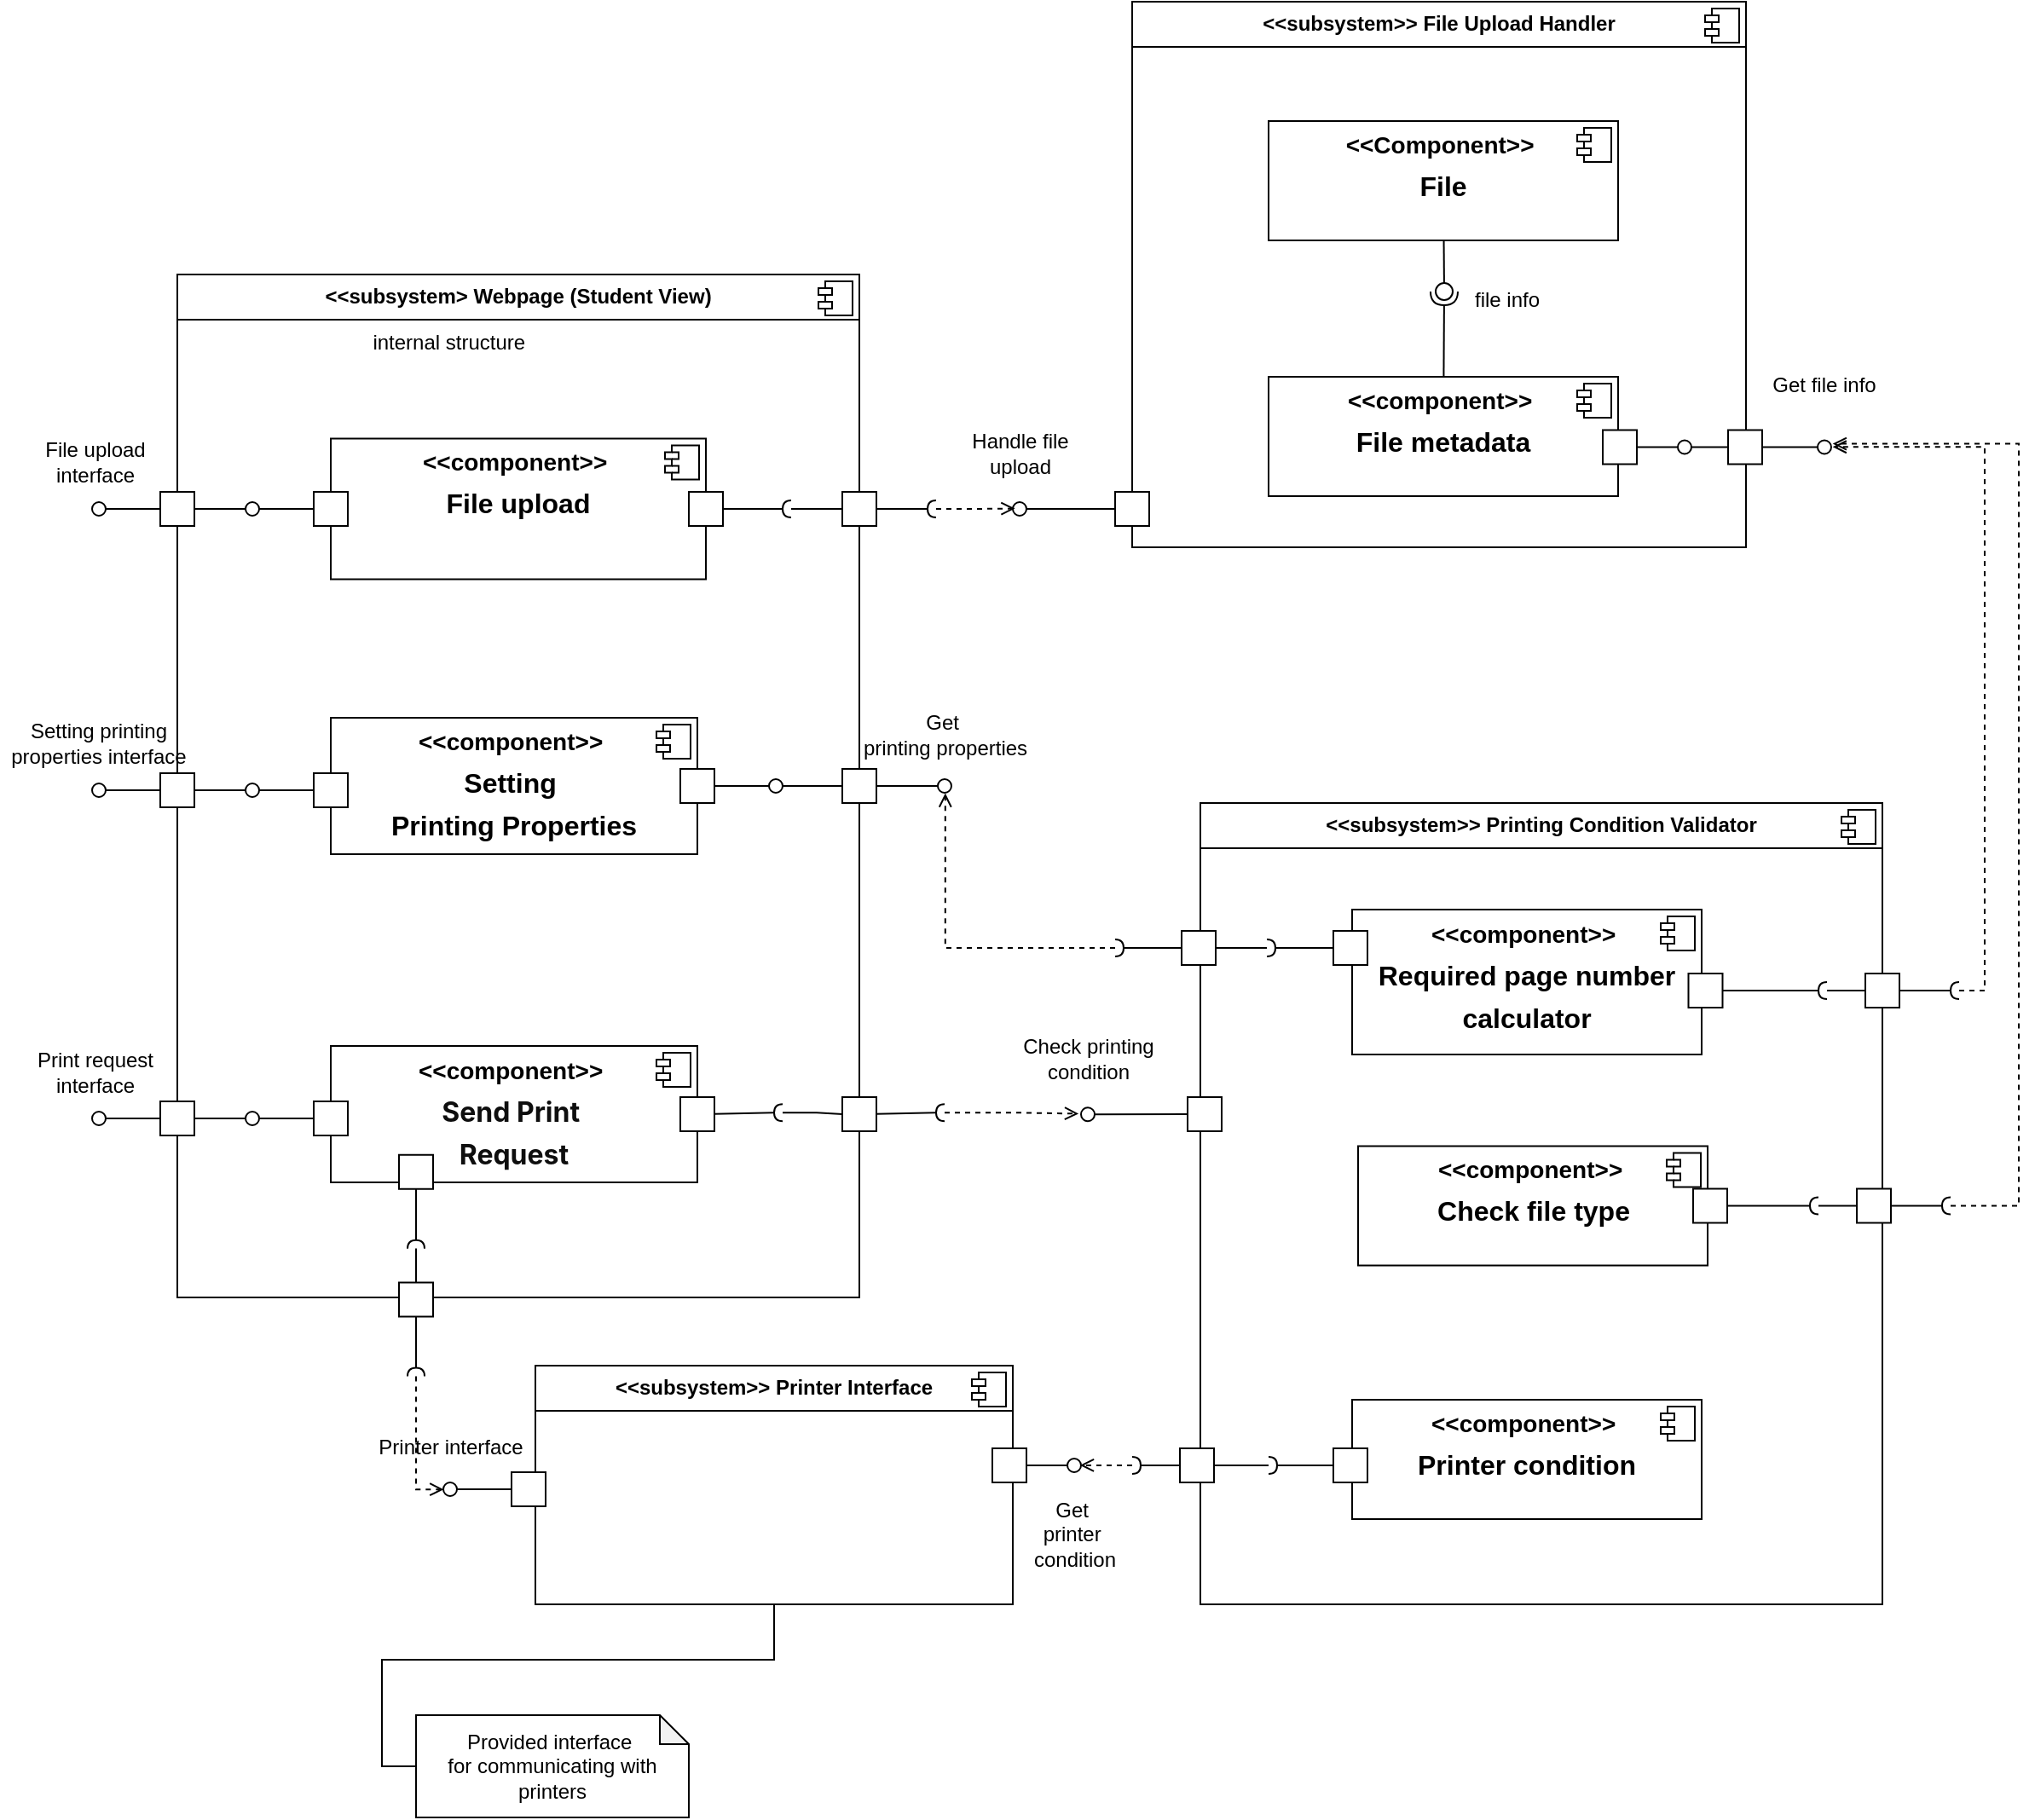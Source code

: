 <mxfile version="24.8.4">
  <diagram name="Page-1" id="3rlNUJ7DRe-d8hmU9jXY">
    <mxGraphModel grid="0" page="0" gridSize="10" guides="1" tooltips="1" connect="1" arrows="1" fold="1" pageScale="1" pageWidth="827" pageHeight="1169" math="0" shadow="0">
      <root>
        <mxCell id="0" />
        <mxCell id="1" parent="0" />
        <mxCell id="ArIsnLiAlFv2nCToxfKk-1" value="&lt;p style=&quot;margin:0px;margin-top:6px;text-align:center;&quot;&gt;&lt;b&gt;&amp;lt;&amp;lt;subsystem&amp;gt; Webpage (Student View)&lt;/b&gt;&lt;/p&gt;&lt;hr size=&quot;1&quot; style=&quot;border-style:solid;&quot;&gt;&lt;p style=&quot;margin:0px;margin-left:8px;&quot;&gt;&lt;span style=&quot;white-space: pre;&quot;&gt;&#x9;&lt;/span&gt;&lt;span style=&quot;white-space: pre;&quot;&gt;&#x9;&lt;span style=&quot;white-space: pre;&quot;&gt;&#x9;&lt;/span&gt;&lt;span style=&quot;white-space: pre;&quot;&gt;&#x9;&lt;/span&gt;&lt;/span&gt;internal structure&lt;br&gt;&lt;/p&gt;" style="align=left;overflow=fill;html=1;dropTarget=0;whiteSpace=wrap;" vertex="1" parent="1">
          <mxGeometry x="-80" width="400" height="600" as="geometry" />
        </mxCell>
        <mxCell id="ArIsnLiAlFv2nCToxfKk-2" value="" style="shape=component;jettyWidth=8;jettyHeight=4;" vertex="1" parent="ArIsnLiAlFv2nCToxfKk-1">
          <mxGeometry x="1" width="20" height="20" relative="1" as="geometry">
            <mxPoint x="-24" y="4" as="offset" />
          </mxGeometry>
        </mxCell>
        <mxCell id="ArIsnLiAlFv2nCToxfKk-3" value="&lt;p style=&quot;margin:0px;margin-top:6px;text-align:center;&quot;&gt;&lt;b&gt;&amp;lt;&amp;lt;&lt;/b&gt;&lt;span style=&quot;background-color: initial; text-align: left;&quot;&gt;&lt;b&gt;subsystem&amp;gt;&amp;gt;&amp;nbsp;&lt;/b&gt;&lt;/span&gt;&lt;b style=&quot;background-color: initial;&quot;&gt;File Upload Handler&lt;/b&gt;&lt;/p&gt;&lt;hr size=&quot;1&quot; style=&quot;border-style:solid;&quot;&gt;&lt;p style=&quot;margin:0px;margin-left:8px;&quot;&gt;&lt;br&gt;&lt;/p&gt;" style="align=left;overflow=fill;html=1;dropTarget=0;whiteSpace=wrap;" vertex="1" parent="1">
          <mxGeometry x="480" y="-160" width="360" height="320" as="geometry" />
        </mxCell>
        <mxCell id="ArIsnLiAlFv2nCToxfKk-4" value="" style="shape=component;jettyWidth=8;jettyHeight=4;" vertex="1" parent="ArIsnLiAlFv2nCToxfKk-3">
          <mxGeometry x="1" width="20" height="20" relative="1" as="geometry">
            <mxPoint x="-24" y="4" as="offset" />
          </mxGeometry>
        </mxCell>
        <mxCell id="wNZVAbjcDkW2P6y9AlZ2-1" value="&lt;p style=&quot;margin:0px;margin-top:6px;text-align:center;&quot;&gt;&lt;b&gt;&lt;font style=&quot;font-size: 14px;&quot;&gt;&amp;lt;&amp;lt;component&amp;gt;&amp;gt;&amp;nbsp;&lt;/font&gt;&lt;/b&gt;&lt;/p&gt;&lt;p style=&quot;margin:0px;margin-top:6px;text-align:center;&quot;&gt;&lt;b&gt;&lt;font size=&quot;3&quot; style=&quot;&quot;&gt;File upload&lt;/font&gt;&lt;/b&gt;&lt;/p&gt;&lt;p style=&quot;margin:0px;margin-left:8px;&quot;&gt;&lt;br&gt;&lt;/p&gt;" style="align=left;overflow=fill;html=1;dropTarget=0;whiteSpace=wrap;" vertex="1" parent="1">
          <mxGeometry x="10" y="96.25" width="220" height="82.5" as="geometry" />
        </mxCell>
        <mxCell id="wNZVAbjcDkW2P6y9AlZ2-2" value="" style="shape=component;jettyWidth=8;jettyHeight=4;" vertex="1" parent="wNZVAbjcDkW2P6y9AlZ2-1">
          <mxGeometry x="1" width="20" height="20" relative="1" as="geometry">
            <mxPoint x="-24" y="4" as="offset" />
          </mxGeometry>
        </mxCell>
        <mxCell id="wNZVAbjcDkW2P6y9AlZ2-3" value="&lt;p style=&quot;margin:0px;margin-top:6px;text-align:center;&quot;&gt;&lt;b&gt;&lt;font style=&quot;font-size: 14px;&quot;&gt;&amp;lt;&amp;lt;component&amp;gt;&amp;gt;&amp;nbsp;&lt;/font&gt;&lt;/b&gt;&lt;/p&gt;&lt;p style=&quot;margin:0px;margin-top:6px;text-align:center;&quot;&gt;&lt;b&gt;&lt;font size=&quot;3&quot;&gt;Setting&amp;nbsp;&lt;/font&gt;&lt;/b&gt;&lt;/p&gt;&lt;p style=&quot;margin:0px;margin-top:6px;text-align:center;&quot;&gt;&lt;font size=&quot;3&quot;&gt;&lt;b&gt;Printing&amp;nbsp;&lt;/b&gt;&lt;b style=&quot;background-color: initial;&quot;&gt;Properties&lt;/b&gt;&lt;/font&gt;&lt;/p&gt;" style="align=left;overflow=fill;html=1;dropTarget=0;whiteSpace=wrap;" vertex="1" parent="1">
          <mxGeometry x="10" y="260" width="215" height="80" as="geometry" />
        </mxCell>
        <mxCell id="wNZVAbjcDkW2P6y9AlZ2-4" value="" style="shape=component;jettyWidth=8;jettyHeight=4;" vertex="1" parent="wNZVAbjcDkW2P6y9AlZ2-3">
          <mxGeometry x="1" width="20" height="20" relative="1" as="geometry">
            <mxPoint x="-24" y="4" as="offset" />
          </mxGeometry>
        </mxCell>
        <mxCell id="wNZVAbjcDkW2P6y9AlZ2-19" value="File upload interface" style="text;html=1;align=center;verticalAlign=middle;whiteSpace=wrap;rounded=0;" vertex="1" parent="1">
          <mxGeometry x="-166" y="95" width="76" height="30" as="geometry" />
        </mxCell>
        <mxCell id="wNZVAbjcDkW2P6y9AlZ2-23" value="&lt;p style=&quot;margin:0px;margin-top:6px;text-align:center;&quot;&gt;&lt;b&gt;&lt;font style=&quot;font-size: 14px;&quot;&gt;&amp;lt;&amp;lt;component&amp;gt;&amp;gt;&amp;nbsp;&lt;/font&gt;&lt;/b&gt;&lt;/p&gt;&lt;p style=&quot;margin:0px;margin-top:6px;text-align:center;&quot;&gt;&lt;font size=&quot;3&quot;&gt;&lt;b&gt;&lt;font style=&quot;&quot;&gt;File&amp;nbsp;&lt;/font&gt;&lt;/b&gt;&lt;b style=&quot;background-color: initial;&quot;&gt;&lt;font style=&quot;&quot;&gt;metadata&lt;/font&gt;&lt;/b&gt;&lt;/font&gt;&lt;/p&gt;&lt;p style=&quot;margin:0px;margin-left:8px;&quot;&gt;&lt;br&gt;&lt;/p&gt;" style="align=left;overflow=fill;html=1;dropTarget=0;whiteSpace=wrap;" vertex="1" parent="1">
          <mxGeometry x="560" y="60" width="205" height="70" as="geometry" />
        </mxCell>
        <mxCell id="wNZVAbjcDkW2P6y9AlZ2-24" value="" style="shape=component;jettyWidth=8;jettyHeight=4;" vertex="1" parent="wNZVAbjcDkW2P6y9AlZ2-23">
          <mxGeometry x="1" width="20" height="20" relative="1" as="geometry">
            <mxPoint x="-24" y="4" as="offset" />
          </mxGeometry>
        </mxCell>
        <mxCell id="qNW-EVUdy93b63SNcNpP-15" value="&lt;p style=&quot;margin:0px;margin-top:6px;text-align:center;&quot;&gt;&lt;b&gt;&amp;lt;&amp;lt;&lt;/b&gt;&lt;span style=&quot;background-color: initial; text-align: left;&quot;&gt;&lt;b&gt;subsystem&amp;gt;&amp;gt; Printing&amp;nbsp;&lt;/b&gt;&lt;/span&gt;&lt;b style=&quot;background-color: initial;&quot;&gt;Condition Validator&lt;/b&gt;&lt;/p&gt;&lt;hr size=&quot;1&quot; style=&quot;border-style:solid;&quot;&gt;&lt;p style=&quot;margin:0px;margin-left:8px;&quot;&gt;&lt;br&gt;&lt;/p&gt;" style="align=left;overflow=fill;html=1;dropTarget=0;whiteSpace=wrap;" vertex="1" parent="1">
          <mxGeometry x="520" y="310" width="400" height="470" as="geometry" />
        </mxCell>
        <mxCell id="qNW-EVUdy93b63SNcNpP-16" value="" style="shape=component;jettyWidth=8;jettyHeight=4;" vertex="1" parent="qNW-EVUdy93b63SNcNpP-15">
          <mxGeometry x="1" width="20" height="20" relative="1" as="geometry">
            <mxPoint x="-24" y="4" as="offset" />
          </mxGeometry>
        </mxCell>
        <mxCell id="qNW-EVUdy93b63SNcNpP-17" value="&lt;p style=&quot;margin:0px;margin-top:6px;text-align:center;&quot;&gt;&lt;b&gt;&lt;font style=&quot;font-size: 14px;&quot;&gt;&amp;lt;&amp;lt;component&amp;gt;&amp;gt;&amp;nbsp;&lt;/font&gt;&lt;/b&gt;&lt;/p&gt;&lt;p style=&quot;margin:0px;margin-top:6px;text-align:center;&quot;&gt;&lt;font size=&quot;3&quot;&gt;&lt;b&gt;Required page number&lt;/b&gt;&lt;/font&gt;&lt;/p&gt;&lt;p style=&quot;margin:0px;margin-top:6px;text-align:center;&quot;&gt;&lt;font size=&quot;3&quot;&gt;&lt;b&gt;calculator&lt;/b&gt;&lt;/font&gt;&lt;/p&gt;" style="align=left;overflow=fill;html=1;dropTarget=0;whiteSpace=wrap;" vertex="1" parent="1">
          <mxGeometry x="609" y="372.5" width="205" height="85" as="geometry" />
        </mxCell>
        <mxCell id="qNW-EVUdy93b63SNcNpP-18" value="" style="shape=component;jettyWidth=8;jettyHeight=4;" vertex="1" parent="qNW-EVUdy93b63SNcNpP-17">
          <mxGeometry x="1" width="20" height="20" relative="1" as="geometry">
            <mxPoint x="-24" y="4" as="offset" />
          </mxGeometry>
        </mxCell>
        <mxCell id="qNW-EVUdy93b63SNcNpP-21" value="&lt;p style=&quot;margin:0px;margin-top:6px;text-align:center;&quot;&gt;&lt;b&gt;&lt;font style=&quot;font-size: 14px;&quot;&gt;&amp;lt;&amp;lt;component&amp;gt;&amp;gt;&amp;nbsp;&lt;/font&gt;&lt;/b&gt;&lt;/p&gt;&lt;p style=&quot;text-align: center; margin: 6px 0px 0px;&quot;&gt;&lt;font size=&quot;3&quot;&gt;&lt;b&gt;Check f&lt;/b&gt;&lt;b style=&quot;background-color: initial;&quot;&gt;ile type&lt;/b&gt;&lt;/font&gt;&lt;/p&gt;" style="align=left;overflow=fill;html=1;dropTarget=0;whiteSpace=wrap;" vertex="1" parent="1">
          <mxGeometry x="612.5" y="511.25" width="205" height="70" as="geometry" />
        </mxCell>
        <mxCell id="qNW-EVUdy93b63SNcNpP-22" value="" style="shape=component;jettyWidth=8;jettyHeight=4;" vertex="1" parent="qNW-EVUdy93b63SNcNpP-21">
          <mxGeometry x="1" width="20" height="20" relative="1" as="geometry">
            <mxPoint x="-24" y="4" as="offset" />
          </mxGeometry>
        </mxCell>
        <mxCell id="wFwyoI84vdVaNGQM7omq-59" value="&lt;p style=&quot;margin:0px;margin-top:6px;text-align:center;&quot;&gt;&lt;b&gt;&amp;lt;&amp;lt;&lt;/b&gt;&lt;span style=&quot;background-color: initial; text-align: left;&quot;&gt;&lt;b&gt;subsystem&amp;gt;&amp;gt; Printer Interface&lt;/b&gt;&lt;/span&gt;&lt;/p&gt;&lt;hr size=&quot;1&quot; style=&quot;border-style:solid;&quot;&gt;&lt;p style=&quot;margin:0px;margin-left:8px;&quot;&gt;&lt;br&gt;&lt;/p&gt;" style="align=left;overflow=fill;html=1;dropTarget=0;whiteSpace=wrap;" vertex="1" parent="1">
          <mxGeometry x="130" y="640" width="280" height="140" as="geometry" />
        </mxCell>
        <mxCell id="wFwyoI84vdVaNGQM7omq-60" value="" style="shape=component;jettyWidth=8;jettyHeight=4;" vertex="1" parent="wFwyoI84vdVaNGQM7omq-59">
          <mxGeometry x="1" width="20" height="20" relative="1" as="geometry">
            <mxPoint x="-24" y="4" as="offset" />
          </mxGeometry>
        </mxCell>
        <mxCell id="rTeB6olsNOwZ48h0vUfD-1" value="&lt;p style=&quot;text-align: center; margin: 6px 0px 0px;&quot;&gt;&lt;b&gt;&lt;font style=&quot;font-size: 14px;&quot;&gt;&amp;lt;&amp;lt;component&amp;gt;&amp;gt;&amp;nbsp;&lt;/font&gt;&lt;/b&gt;&lt;/p&gt;&lt;p style=&quot;text-align: center; margin: 6px 0px 0px;&quot;&gt;&lt;font size=&quot;3&quot;&gt;&lt;b&gt;&lt;font face=&quot;Inter&quot; color=&quot;#0e0e0e&quot;&gt;Send&amp;nbsp;&lt;/font&gt;&lt;/b&gt;&lt;b style=&quot;background-color: initial;&quot;&gt;&lt;font face=&quot;Inter&quot; color=&quot;#0e0e0e&quot;&gt;Print&amp;nbsp;&lt;/font&gt;&lt;/b&gt;&lt;/font&gt;&lt;/p&gt;&lt;p style=&quot;text-align: center; margin: 6px 0px 0px;&quot;&gt;&lt;b style=&quot;background-color: initial;&quot;&gt;&lt;font size=&quot;3&quot; face=&quot;Inter&quot; color=&quot;#0e0e0e&quot;&gt;Request&lt;/font&gt;&lt;/b&gt;&lt;/p&gt;&lt;p style=&quot;margin:0px;margin-left:8px;&quot;&gt;&lt;br&gt;&lt;/p&gt;" style="align=left;overflow=fill;html=1;dropTarget=0;whiteSpace=wrap;" vertex="1" parent="1">
          <mxGeometry x="10" y="452.5" width="215" height="80" as="geometry" />
        </mxCell>
        <mxCell id="rTeB6olsNOwZ48h0vUfD-2" value="" style="shape=component;jettyWidth=8;jettyHeight=4;" vertex="1" parent="rTeB6olsNOwZ48h0vUfD-1">
          <mxGeometry x="1" width="20" height="20" relative="1" as="geometry">
            <mxPoint x="-24" y="4" as="offset" />
          </mxGeometry>
        </mxCell>
        <mxCell id="E4A5ubXjvr927gd-TOsR-1" value="" style="html=1;rounded=0;" vertex="1" parent="1">
          <mxGeometry x="220" y="127.5" width="20" height="20" as="geometry" />
        </mxCell>
        <mxCell id="E4A5ubXjvr927gd-TOsR-2" value="" style="endArrow=none;html=1;rounded=0;align=center;verticalAlign=top;endFill=0;labelBackgroundColor=none;endSize=2;" edge="1" parent="1" source="E4A5ubXjvr927gd-TOsR-1" target="E4A5ubXjvr927gd-TOsR-3">
          <mxGeometry relative="1" as="geometry" />
        </mxCell>
        <mxCell id="E4A5ubXjvr927gd-TOsR-16" style="edgeStyle=orthogonalEdgeStyle;rounded=0;orthogonalLoop=1;jettySize=auto;html=1;entryX=0;entryY=0.5;entryDx=0;entryDy=0;endArrow=none;endFill=0;" edge="1" parent="1" source="E4A5ubXjvr927gd-TOsR-3" target="E4A5ubXjvr927gd-TOsR-13">
          <mxGeometry relative="1" as="geometry" />
        </mxCell>
        <mxCell id="E4A5ubXjvr927gd-TOsR-3" value="" style="shape=requiredInterface;html=1;fontSize=11;align=center;fillColor=none;points=[];aspect=fixed;resizable=0;verticalAlign=bottom;labelPosition=center;verticalLabelPosition=top;flipH=1;" vertex="1" parent="1">
          <mxGeometry x="275" y="132.5" width="5" height="10" as="geometry" />
        </mxCell>
        <mxCell id="E4A5ubXjvr927gd-TOsR-4" value="" style="html=1;rounded=0;" vertex="1" parent="1">
          <mxGeometry y="127.5" width="20" height="20" as="geometry" />
        </mxCell>
        <mxCell id="E4A5ubXjvr927gd-TOsR-5" value="" style="endArrow=none;html=1;rounded=0;align=center;verticalAlign=top;endFill=0;labelBackgroundColor=none;endSize=2;" edge="1" parent="1" source="E4A5ubXjvr927gd-TOsR-4" target="E4A5ubXjvr927gd-TOsR-6">
          <mxGeometry relative="1" as="geometry" />
        </mxCell>
        <mxCell id="E4A5ubXjvr927gd-TOsR-12" style="edgeStyle=orthogonalEdgeStyle;rounded=0;orthogonalLoop=1;jettySize=auto;html=1;entryX=1;entryY=0.5;entryDx=0;entryDy=0;endArrow=none;endFill=0;" edge="1" parent="1" source="E4A5ubXjvr927gd-TOsR-6" target="E4A5ubXjvr927gd-TOsR-7">
          <mxGeometry relative="1" as="geometry" />
        </mxCell>
        <mxCell id="E4A5ubXjvr927gd-TOsR-6" value="" style="ellipse;html=1;fontSize=11;align=center;fillColor=none;points=[];aspect=fixed;resizable=0;verticalAlign=bottom;labelPosition=center;verticalLabelPosition=top;flipH=1;" vertex="1" parent="1">
          <mxGeometry x="-40" y="133.5" width="8" height="8" as="geometry" />
        </mxCell>
        <mxCell id="E4A5ubXjvr927gd-TOsR-7" value="" style="html=1;rounded=0;" vertex="1" parent="1">
          <mxGeometry x="-90" y="127.5" width="20" height="20" as="geometry" />
        </mxCell>
        <mxCell id="E4A5ubXjvr927gd-TOsR-8" value="" style="endArrow=none;html=1;rounded=0;align=center;verticalAlign=top;endFill=0;labelBackgroundColor=none;endSize=2;" edge="1" parent="1" source="E4A5ubXjvr927gd-TOsR-7" target="E4A5ubXjvr927gd-TOsR-9">
          <mxGeometry relative="1" as="geometry" />
        </mxCell>
        <mxCell id="E4A5ubXjvr927gd-TOsR-9" value="" style="ellipse;html=1;fontSize=11;align=center;fillColor=none;points=[];aspect=fixed;resizable=0;verticalAlign=bottom;labelPosition=center;verticalLabelPosition=top;flipH=1;" vertex="1" parent="1">
          <mxGeometry x="-130" y="133.5" width="8" height="8" as="geometry" />
        </mxCell>
        <mxCell id="E4A5ubXjvr927gd-TOsR-13" value="" style="html=1;rounded=0;strokeColor=default;align=center;verticalAlign=middle;fontFamily=Helvetica;fontSize=12;fontColor=default;fillColor=default;" vertex="1" parent="1">
          <mxGeometry x="310" y="127.5" width="20" height="20" as="geometry" />
        </mxCell>
        <mxCell id="E4A5ubXjvr927gd-TOsR-14" value="" style="endArrow=none;html=1;rounded=0;align=center;verticalAlign=top;endFill=0;labelBackgroundColor=none;endSize=2;" edge="1" parent="1" source="E4A5ubXjvr927gd-TOsR-13" target="E4A5ubXjvr927gd-TOsR-15">
          <mxGeometry relative="1" as="geometry" />
        </mxCell>
        <mxCell id="E4A5ubXjvr927gd-TOsR-15" value="" style="shape=requiredInterface;html=1;fontSize=11;align=center;fillColor=none;points=[];aspect=fixed;resizable=0;verticalAlign=bottom;labelPosition=center;verticalLabelPosition=top;flipH=1;" vertex="1" parent="1">
          <mxGeometry x="360" y="132.5" width="5" height="10" as="geometry" />
        </mxCell>
        <mxCell id="E4A5ubXjvr927gd-TOsR-17" value="Setting printing properties interface" style="text;html=1;align=center;verticalAlign=middle;whiteSpace=wrap;rounded=0;" vertex="1" parent="1">
          <mxGeometry x="-184" y="260" width="116" height="30" as="geometry" />
        </mxCell>
        <mxCell id="E4A5ubXjvr927gd-TOsR-18" value="" style="html=1;rounded=0;" vertex="1" parent="1">
          <mxGeometry y="292.5" width="20" height="20" as="geometry" />
        </mxCell>
        <mxCell id="E4A5ubXjvr927gd-TOsR-19" value="" style="endArrow=none;html=1;rounded=0;align=center;verticalAlign=top;endFill=0;labelBackgroundColor=none;endSize=2;" edge="1" parent="1" source="E4A5ubXjvr927gd-TOsR-18" target="E4A5ubXjvr927gd-TOsR-21">
          <mxGeometry relative="1" as="geometry" />
        </mxCell>
        <mxCell id="E4A5ubXjvr927gd-TOsR-20" style="edgeStyle=orthogonalEdgeStyle;rounded=0;orthogonalLoop=1;jettySize=auto;html=1;entryX=1;entryY=0.5;entryDx=0;entryDy=0;endArrow=none;endFill=0;" edge="1" parent="1" source="E4A5ubXjvr927gd-TOsR-21" target="E4A5ubXjvr927gd-TOsR-22">
          <mxGeometry relative="1" as="geometry" />
        </mxCell>
        <mxCell id="E4A5ubXjvr927gd-TOsR-21" value="" style="ellipse;html=1;fontSize=11;align=center;fillColor=none;points=[];aspect=fixed;resizable=0;verticalAlign=bottom;labelPosition=center;verticalLabelPosition=top;flipH=1;" vertex="1" parent="1">
          <mxGeometry x="-40" y="298.5" width="8" height="8" as="geometry" />
        </mxCell>
        <mxCell id="E4A5ubXjvr927gd-TOsR-22" value="" style="html=1;rounded=0;" vertex="1" parent="1">
          <mxGeometry x="-90" y="292.5" width="20" height="20" as="geometry" />
        </mxCell>
        <mxCell id="E4A5ubXjvr927gd-TOsR-23" value="" style="endArrow=none;html=1;rounded=0;align=center;verticalAlign=top;endFill=0;labelBackgroundColor=none;endSize=2;" edge="1" parent="1" source="E4A5ubXjvr927gd-TOsR-22" target="E4A5ubXjvr927gd-TOsR-24">
          <mxGeometry relative="1" as="geometry" />
        </mxCell>
        <mxCell id="E4A5ubXjvr927gd-TOsR-24" value="" style="ellipse;html=1;fontSize=11;align=center;fillColor=none;points=[];aspect=fixed;resizable=0;verticalAlign=bottom;labelPosition=center;verticalLabelPosition=top;flipH=1;" vertex="1" parent="1">
          <mxGeometry x="-130" y="298.5" width="8" height="8" as="geometry" />
        </mxCell>
        <mxCell id="E4A5ubXjvr927gd-TOsR-25" value="Print request interface" style="text;html=1;align=center;verticalAlign=middle;whiteSpace=wrap;rounded=0;" vertex="1" parent="1">
          <mxGeometry x="-166" y="452.5" width="76" height="30" as="geometry" />
        </mxCell>
        <mxCell id="E4A5ubXjvr927gd-TOsR-26" value="" style="html=1;rounded=0;" vertex="1" parent="1">
          <mxGeometry y="485" width="20" height="20" as="geometry" />
        </mxCell>
        <mxCell id="E4A5ubXjvr927gd-TOsR-27" value="" style="endArrow=none;html=1;rounded=0;align=center;verticalAlign=top;endFill=0;labelBackgroundColor=none;endSize=2;" edge="1" parent="1" source="E4A5ubXjvr927gd-TOsR-26" target="E4A5ubXjvr927gd-TOsR-29">
          <mxGeometry relative="1" as="geometry" />
        </mxCell>
        <mxCell id="E4A5ubXjvr927gd-TOsR-28" style="edgeStyle=orthogonalEdgeStyle;rounded=0;orthogonalLoop=1;jettySize=auto;html=1;entryX=1;entryY=0.5;entryDx=0;entryDy=0;endArrow=none;endFill=0;" edge="1" parent="1" source="E4A5ubXjvr927gd-TOsR-29" target="E4A5ubXjvr927gd-TOsR-30">
          <mxGeometry relative="1" as="geometry" />
        </mxCell>
        <mxCell id="E4A5ubXjvr927gd-TOsR-29" value="" style="ellipse;html=1;fontSize=11;align=center;fillColor=none;points=[];aspect=fixed;resizable=0;verticalAlign=bottom;labelPosition=center;verticalLabelPosition=top;flipH=1;" vertex="1" parent="1">
          <mxGeometry x="-40" y="491" width="8" height="8" as="geometry" />
        </mxCell>
        <mxCell id="E4A5ubXjvr927gd-TOsR-30" value="" style="html=1;rounded=0;" vertex="1" parent="1">
          <mxGeometry x="-90" y="485" width="20" height="20" as="geometry" />
        </mxCell>
        <mxCell id="E4A5ubXjvr927gd-TOsR-31" value="" style="endArrow=none;html=1;rounded=0;align=center;verticalAlign=top;endFill=0;labelBackgroundColor=none;endSize=2;" edge="1" parent="1" source="E4A5ubXjvr927gd-TOsR-30" target="E4A5ubXjvr927gd-TOsR-32">
          <mxGeometry relative="1" as="geometry" />
        </mxCell>
        <mxCell id="E4A5ubXjvr927gd-TOsR-32" value="" style="ellipse;html=1;fontSize=11;align=center;fillColor=none;points=[];aspect=fixed;resizable=0;verticalAlign=bottom;labelPosition=center;verticalLabelPosition=top;flipH=1;" vertex="1" parent="1">
          <mxGeometry x="-130" y="491" width="8" height="8" as="geometry" />
        </mxCell>
        <mxCell id="E4A5ubXjvr927gd-TOsR-33" value="" style="html=1;rounded=0;" vertex="1" parent="1">
          <mxGeometry x="470" y="127.5" width="20" height="20" as="geometry" />
        </mxCell>
        <mxCell id="E4A5ubXjvr927gd-TOsR-34" value="" style="endArrow=none;html=1;rounded=0;align=center;verticalAlign=top;endFill=0;labelBackgroundColor=none;endSize=2;" edge="1" parent="1" source="E4A5ubXjvr927gd-TOsR-33" target="E4A5ubXjvr927gd-TOsR-35">
          <mxGeometry relative="1" as="geometry" />
        </mxCell>
        <mxCell id="E4A5ubXjvr927gd-TOsR-35" value="" style="ellipse;html=1;fontSize=11;align=center;fillColor=none;points=[];aspect=fixed;resizable=0;verticalAlign=bottom;labelPosition=center;verticalLabelPosition=top;flipH=1;" vertex="1" parent="1">
          <mxGeometry x="410" y="133.5" width="8" height="8" as="geometry" />
        </mxCell>
        <mxCell id="E4A5ubXjvr927gd-TOsR-36" value="Handle file&lt;div&gt;upload&lt;/div&gt;" style="text;html=1;align=center;verticalAlign=middle;resizable=0;points=[];autosize=1;strokeColor=none;fillColor=none;" vertex="1" parent="1">
          <mxGeometry x="374" y="85" width="80" height="40" as="geometry" />
        </mxCell>
        <mxCell id="E4A5ubXjvr927gd-TOsR-37" style="edgeStyle=orthogonalEdgeStyle;rounded=0;orthogonalLoop=1;jettySize=auto;html=1;entryX=0.841;entryY=0.472;entryDx=0;entryDy=0;entryPerimeter=0;dashed=1;endArrow=open;endFill=0;" edge="1" parent="1" source="E4A5ubXjvr927gd-TOsR-15" target="E4A5ubXjvr927gd-TOsR-35">
          <mxGeometry relative="1" as="geometry" />
        </mxCell>
        <mxCell id="E4A5ubXjvr927gd-TOsR-45" value="" style="html=1;rounded=0;" vertex="1" parent="1">
          <mxGeometry x="215" y="482.5" width="20" height="20" as="geometry" />
        </mxCell>
        <mxCell id="E4A5ubXjvr927gd-TOsR-46" value="" style="endArrow=none;html=1;rounded=0;align=center;verticalAlign=top;endFill=0;labelBackgroundColor=none;endSize=2;" edge="1" parent="1" source="E4A5ubXjvr927gd-TOsR-45" target="E4A5ubXjvr927gd-TOsR-47">
          <mxGeometry relative="1" as="geometry" />
        </mxCell>
        <mxCell id="E4A5ubXjvr927gd-TOsR-51" style="edgeStyle=orthogonalEdgeStyle;rounded=0;orthogonalLoop=1;jettySize=auto;html=1;strokeColor=default;align=center;verticalAlign=middle;fontFamily=Helvetica;fontSize=11;fontColor=default;labelBackgroundColor=default;endArrow=none;endFill=0;entryX=0;entryY=0.5;entryDx=0;entryDy=0;" edge="1" parent="1" source="E4A5ubXjvr927gd-TOsR-47" target="E4A5ubXjvr927gd-TOsR-48">
          <mxGeometry relative="1" as="geometry" />
        </mxCell>
        <mxCell id="E4A5ubXjvr927gd-TOsR-47" value="" style="shape=requiredInterface;html=1;fontSize=11;align=center;fillColor=none;points=[];aspect=fixed;resizable=0;verticalAlign=bottom;labelPosition=center;verticalLabelPosition=top;flipH=1;" vertex="1" parent="1">
          <mxGeometry x="270" y="486.62" width="5" height="10" as="geometry" />
        </mxCell>
        <mxCell id="E4A5ubXjvr927gd-TOsR-48" value="" style="html=1;rounded=0;" vertex="1" parent="1">
          <mxGeometry x="310" y="482.5" width="20" height="20" as="geometry" />
        </mxCell>
        <mxCell id="E4A5ubXjvr927gd-TOsR-49" value="" style="endArrow=none;html=1;rounded=0;align=center;verticalAlign=top;endFill=0;labelBackgroundColor=none;endSize=2;" edge="1" parent="1" source="E4A5ubXjvr927gd-TOsR-48" target="E4A5ubXjvr927gd-TOsR-50">
          <mxGeometry relative="1" as="geometry" />
        </mxCell>
        <mxCell id="E4A5ubXjvr927gd-TOsR-50" value="" style="shape=requiredInterface;html=1;fontSize=11;align=center;fillColor=none;points=[];aspect=fixed;resizable=0;verticalAlign=bottom;labelPosition=center;verticalLabelPosition=top;flipH=1;" vertex="1" parent="1">
          <mxGeometry x="365" y="486.62" width="5" height="10" as="geometry" />
        </mxCell>
        <mxCell id="E4A5ubXjvr927gd-TOsR-52" value="" style="html=1;rounded=0;" vertex="1" parent="1">
          <mxGeometry x="512.5" y="482.5" width="20" height="20" as="geometry" />
        </mxCell>
        <mxCell id="E4A5ubXjvr927gd-TOsR-53" value="" style="endArrow=none;html=1;rounded=0;align=center;verticalAlign=top;endFill=0;labelBackgroundColor=none;endSize=2;" edge="1" parent="1" source="E4A5ubXjvr927gd-TOsR-52" target="E4A5ubXjvr927gd-TOsR-54">
          <mxGeometry relative="1" as="geometry" />
        </mxCell>
        <mxCell id="E4A5ubXjvr927gd-TOsR-54" value="" style="ellipse;html=1;fontSize=11;align=center;fillColor=none;points=[];aspect=fixed;resizable=0;verticalAlign=bottom;labelPosition=center;verticalLabelPosition=top;flipH=1;" vertex="1" parent="1">
          <mxGeometry x="450" y="488.62" width="8" height="8" as="geometry" />
        </mxCell>
        <mxCell id="E4A5ubXjvr927gd-TOsR-55" style="edgeStyle=orthogonalEdgeStyle;rounded=0;orthogonalLoop=1;jettySize=auto;html=1;entryX=1.18;entryY=0.453;entryDx=0;entryDy=0;entryPerimeter=0;dashed=1;strokeColor=default;align=center;verticalAlign=middle;fontFamily=Helvetica;fontSize=11;fontColor=default;labelBackgroundColor=default;endArrow=open;endFill=0;" edge="1" parent="1" source="E4A5ubXjvr927gd-TOsR-50" target="E4A5ubXjvr927gd-TOsR-54">
          <mxGeometry relative="1" as="geometry" />
        </mxCell>
        <mxCell id="E4A5ubXjvr927gd-TOsR-56" value="Check printing&lt;div&gt;condition&lt;/div&gt;" style="text;html=1;align=center;verticalAlign=middle;resizable=0;points=[];autosize=1;strokeColor=none;fillColor=none;" vertex="1" parent="1">
          <mxGeometry x="404" y="440" width="100" height="40" as="geometry" />
        </mxCell>
        <mxCell id="E4A5ubXjvr927gd-TOsR-57" value="" style="html=1;rounded=0;" vertex="1" parent="1">
          <mxGeometry x="905" y="536.25" width="20" height="20" as="geometry" />
        </mxCell>
        <mxCell id="E4A5ubXjvr927gd-TOsR-58" value="" style="endArrow=none;html=1;rounded=0;align=center;verticalAlign=top;endFill=0;labelBackgroundColor=none;endSize=2;" edge="1" parent="1" source="E4A5ubXjvr927gd-TOsR-57" target="E4A5ubXjvr927gd-TOsR-59">
          <mxGeometry relative="1" as="geometry" />
        </mxCell>
        <mxCell id="E4A5ubXjvr927gd-TOsR-98" style="edgeStyle=orthogonalEdgeStyle;rounded=0;orthogonalLoop=1;jettySize=auto;html=1;entryX=-0.107;entryY=0.254;entryDx=0;entryDy=0;entryPerimeter=0;dashed=1;strokeColor=default;align=center;verticalAlign=middle;fontFamily=Helvetica;fontSize=11;fontColor=default;labelBackgroundColor=default;endArrow=open;endFill=0;" edge="1" parent="1" source="E4A5ubXjvr927gd-TOsR-59" target="E4A5ubXjvr927gd-TOsR-105">
          <mxGeometry relative="1" as="geometry">
            <mxPoint x="889.664" y="60.626" as="targetPoint" />
            <Array as="points">
              <mxPoint x="1000" y="546" />
              <mxPoint x="1000" y="99" />
            </Array>
          </mxGeometry>
        </mxCell>
        <mxCell id="E4A5ubXjvr927gd-TOsR-59" value="" style="shape=requiredInterface;html=1;fontSize=11;align=center;fillColor=none;points=[];aspect=fixed;resizable=0;verticalAlign=bottom;labelPosition=center;verticalLabelPosition=top;flipH=1;" vertex="1" parent="1">
          <mxGeometry x="955" y="541.25" width="5" height="10" as="geometry" />
        </mxCell>
        <mxCell id="E4A5ubXjvr927gd-TOsR-61" value="" style="html=1;rounded=0;" vertex="1" parent="1">
          <mxGeometry x="116" y="702.5" width="20" height="20" as="geometry" />
        </mxCell>
        <mxCell id="E4A5ubXjvr927gd-TOsR-62" value="" style="endArrow=none;html=1;rounded=0;align=center;verticalAlign=top;endFill=0;labelBackgroundColor=none;endSize=2;" edge="1" parent="1" source="E4A5ubXjvr927gd-TOsR-61" target="E4A5ubXjvr927gd-TOsR-64">
          <mxGeometry relative="1" as="geometry" />
        </mxCell>
        <mxCell id="E4A5ubXjvr927gd-TOsR-64" value="" style="ellipse;html=1;fontSize=11;align=center;fillColor=none;points=[];aspect=fixed;resizable=0;verticalAlign=bottom;labelPosition=center;verticalLabelPosition=top;flipH=1;" vertex="1" parent="1">
          <mxGeometry x="76" y="708.5" width="8" height="8" as="geometry" />
        </mxCell>
        <mxCell id="E4A5ubXjvr927gd-TOsR-68" value="Printer interface" style="text;html=1;align=center;verticalAlign=middle;resizable=0;points=[];autosize=1;strokeColor=none;fillColor=none;" vertex="1" parent="1">
          <mxGeometry x="25" y="672.5" width="110" height="30" as="geometry" />
        </mxCell>
        <mxCell id="E4A5ubXjvr927gd-TOsR-72" value="" style="html=1;rounded=0;" vertex="1" parent="1">
          <mxGeometry x="50" y="516.38" width="20" height="20" as="geometry" />
        </mxCell>
        <mxCell id="E4A5ubXjvr927gd-TOsR-73" value="" style="endArrow=none;html=1;rounded=0;align=center;verticalAlign=top;endFill=0;labelBackgroundColor=none;endSize=2;" edge="1" parent="1" source="E4A5ubXjvr927gd-TOsR-72" target="E4A5ubXjvr927gd-TOsR-74">
          <mxGeometry relative="1" as="geometry" />
        </mxCell>
        <mxCell id="E4A5ubXjvr927gd-TOsR-88" style="edgeStyle=orthogonalEdgeStyle;rounded=0;orthogonalLoop=1;jettySize=auto;html=1;endArrow=none;endFill=0;" edge="1" parent="1" source="E4A5ubXjvr927gd-TOsR-74" target="E4A5ubXjvr927gd-TOsR-83">
          <mxGeometry relative="1" as="geometry" />
        </mxCell>
        <mxCell id="E4A5ubXjvr927gd-TOsR-74" value="" style="shape=requiredInterface;html=1;fontSize=11;align=center;fillColor=none;points=[];aspect=fixed;resizable=0;verticalAlign=bottom;labelPosition=center;verticalLabelPosition=top;flipH=1;rotation=90;" vertex="1" parent="1">
          <mxGeometry x="57.5" y="563.88" width="5" height="10" as="geometry" />
        </mxCell>
        <mxCell id="E4A5ubXjvr927gd-TOsR-83" value="" style="html=1;rounded=0;" vertex="1" parent="1">
          <mxGeometry x="50" y="591.25" width="20" height="20" as="geometry" />
        </mxCell>
        <mxCell id="E4A5ubXjvr927gd-TOsR-84" value="" style="endArrow=none;html=1;rounded=0;align=center;verticalAlign=top;endFill=0;labelBackgroundColor=none;endSize=2;" edge="1" parent="1" source="E4A5ubXjvr927gd-TOsR-83" target="E4A5ubXjvr927gd-TOsR-85">
          <mxGeometry relative="1" as="geometry" />
        </mxCell>
        <mxCell id="E4A5ubXjvr927gd-TOsR-85" value="" style="shape=requiredInterface;html=1;fontSize=11;align=center;fillColor=none;points=[];aspect=fixed;resizable=0;verticalAlign=bottom;labelPosition=center;verticalLabelPosition=top;flipH=1;rotation=90;" vertex="1" parent="1">
          <mxGeometry x="57.5" y="638.75" width="5" height="10" as="geometry" />
        </mxCell>
        <mxCell id="E4A5ubXjvr927gd-TOsR-86" style="edgeStyle=orthogonalEdgeStyle;rounded=0;orthogonalLoop=1;jettySize=auto;html=1;entryX=0.975;entryY=0.513;entryDx=0;entryDy=0;entryPerimeter=0;dashed=1;strokeColor=default;align=center;verticalAlign=middle;fontFamily=Helvetica;fontSize=11;fontColor=default;labelBackgroundColor=default;endArrow=open;endFill=0;" edge="1" parent="1" source="E4A5ubXjvr927gd-TOsR-85" target="E4A5ubXjvr927gd-TOsR-64">
          <mxGeometry relative="1" as="geometry">
            <Array as="points">
              <mxPoint x="60" y="713" />
            </Array>
          </mxGeometry>
        </mxCell>
        <mxCell id="E4A5ubXjvr927gd-TOsR-90" style="edgeStyle=orthogonalEdgeStyle;rounded=0;orthogonalLoop=1;jettySize=auto;html=1;exitX=0;exitY=0.5;exitDx=0;exitDy=0;exitPerimeter=0;endArrow=none;endFill=0;" edge="1" parent="1" source="E4A5ubXjvr927gd-TOsR-89" target="wFwyoI84vdVaNGQM7omq-59">
          <mxGeometry relative="1" as="geometry" />
        </mxCell>
        <mxCell id="E4A5ubXjvr927gd-TOsR-89" value="Provided interface&amp;nbsp;&lt;div&gt;for communicating with printers&lt;/div&gt;" style="shape=note;whiteSpace=wrap;html=1;backgroundOutline=1;darkOpacity=0.05;size=17;" vertex="1" parent="1">
          <mxGeometry x="60" y="845" width="160" height="60" as="geometry" />
        </mxCell>
        <mxCell id="E4A5ubXjvr927gd-TOsR-92" value="" style="html=1;rounded=0;" vertex="1" parent="1">
          <mxGeometry x="809" y="536.25" width="20" height="20" as="geometry" />
        </mxCell>
        <mxCell id="E4A5ubXjvr927gd-TOsR-93" value="" style="endArrow=none;html=1;rounded=0;align=center;verticalAlign=top;endFill=0;labelBackgroundColor=none;endSize=2;" edge="1" parent="1" source="E4A5ubXjvr927gd-TOsR-92" target="E4A5ubXjvr927gd-TOsR-94">
          <mxGeometry relative="1" as="geometry" />
        </mxCell>
        <mxCell id="E4A5ubXjvr927gd-TOsR-95" style="edgeStyle=orthogonalEdgeStyle;rounded=0;orthogonalLoop=1;jettySize=auto;html=1;entryX=0;entryY=0.5;entryDx=0;entryDy=0;endArrow=none;endFill=0;" edge="1" parent="1" source="E4A5ubXjvr927gd-TOsR-94" target="E4A5ubXjvr927gd-TOsR-57">
          <mxGeometry relative="1" as="geometry" />
        </mxCell>
        <mxCell id="E4A5ubXjvr927gd-TOsR-94" value="" style="shape=requiredInterface;html=1;fontSize=11;align=center;fillColor=none;points=[];aspect=fixed;resizable=0;verticalAlign=bottom;labelPosition=center;verticalLabelPosition=top;flipH=1;" vertex="1" parent="1">
          <mxGeometry x="877.5" y="541.25" width="5" height="10" as="geometry" />
        </mxCell>
        <mxCell id="E4A5ubXjvr927gd-TOsR-102" value="Get file info" style="text;html=1;align=center;verticalAlign=middle;whiteSpace=wrap;rounded=0;" vertex="1" parent="1">
          <mxGeometry x="854" y="50" width="64" height="30" as="geometry" />
        </mxCell>
        <mxCell id="E4A5ubXjvr927gd-TOsR-103" value="" style="html=1;rounded=0;" vertex="1" parent="1">
          <mxGeometry x="829.5" y="91.25" width="20" height="20" as="geometry" />
        </mxCell>
        <mxCell id="E4A5ubXjvr927gd-TOsR-104" value="" style="endArrow=none;html=1;rounded=0;align=center;verticalAlign=top;endFill=0;labelBackgroundColor=none;endSize=2;" edge="1" parent="1" source="E4A5ubXjvr927gd-TOsR-103" target="E4A5ubXjvr927gd-TOsR-105">
          <mxGeometry relative="1" as="geometry" />
        </mxCell>
        <mxCell id="E4A5ubXjvr927gd-TOsR-105" value="" style="ellipse;html=1;fontSize=11;align=center;fillColor=none;points=[];aspect=fixed;resizable=0;verticalAlign=bottom;labelPosition=center;verticalLabelPosition=top;flipH=1;" vertex="1" parent="1">
          <mxGeometry x="882" y="97.25" width="8" height="8" as="geometry" />
        </mxCell>
        <mxCell id="E4A5ubXjvr927gd-TOsR-106" value="" style="html=1;rounded=0;" vertex="1" parent="1">
          <mxGeometry x="756" y="91.25" width="20" height="20" as="geometry" />
        </mxCell>
        <mxCell id="E4A5ubXjvr927gd-TOsR-107" value="" style="endArrow=none;html=1;rounded=0;align=center;verticalAlign=top;endFill=0;labelBackgroundColor=none;endSize=2;" edge="1" parent="1" source="E4A5ubXjvr927gd-TOsR-106" target="E4A5ubXjvr927gd-TOsR-109">
          <mxGeometry relative="1" as="geometry" />
        </mxCell>
        <mxCell id="E4A5ubXjvr927gd-TOsR-108" style="edgeStyle=orthogonalEdgeStyle;rounded=0;orthogonalLoop=1;jettySize=auto;html=1;entryX=0;entryY=0.5;entryDx=0;entryDy=0;endArrow=none;endFill=0;" edge="1" parent="1" source="E4A5ubXjvr927gd-TOsR-109" target="E4A5ubXjvr927gd-TOsR-103">
          <mxGeometry relative="1" as="geometry" />
        </mxCell>
        <mxCell id="E4A5ubXjvr927gd-TOsR-109" value="" style="ellipse;html=1;fontSize=11;align=center;fillColor=none;points=[];aspect=fixed;resizable=0;verticalAlign=bottom;labelPosition=center;verticalLabelPosition=top;flipH=1;" vertex="1" parent="1">
          <mxGeometry x="800" y="97.25" width="8" height="8" as="geometry" />
        </mxCell>
        <mxCell id="E4A5ubXjvr927gd-TOsR-110" value="&lt;p style=&quot;margin:0px;margin-top:6px;text-align:center;&quot;&gt;&lt;b&gt;&lt;font style=&quot;font-size: 14px;&quot;&gt;&amp;lt;&amp;lt;Component&amp;gt;&amp;gt;&amp;nbsp;&lt;/font&gt;&lt;/b&gt;&lt;/p&gt;&lt;p style=&quot;margin:0px;margin-top:6px;text-align:center;&quot;&gt;&lt;font size=&quot;3&quot;&gt;&lt;b&gt;&lt;font style=&quot;&quot;&gt;File&lt;/font&gt;&lt;/b&gt;&lt;/font&gt;&lt;/p&gt;&lt;p style=&quot;margin:0px;margin-left:8px;&quot;&gt;&lt;br&gt;&lt;/p&gt;" style="align=left;overflow=fill;html=1;dropTarget=0;whiteSpace=wrap;" vertex="1" parent="1">
          <mxGeometry x="560" y="-90" width="205" height="70" as="geometry" />
        </mxCell>
        <mxCell id="E4A5ubXjvr927gd-TOsR-111" value="" style="shape=component;jettyWidth=8;jettyHeight=4;" vertex="1" parent="E4A5ubXjvr927gd-TOsR-110">
          <mxGeometry x="1" width="20" height="20" relative="1" as="geometry">
            <mxPoint x="-24" y="4" as="offset" />
          </mxGeometry>
        </mxCell>
        <mxCell id="E4A5ubXjvr927gd-TOsR-112" value="" style="html=1;rounded=0;" vertex="1" parent="1">
          <mxGeometry x="910" y="410" width="20" height="20" as="geometry" />
        </mxCell>
        <mxCell id="E4A5ubXjvr927gd-TOsR-113" value="" style="endArrow=none;html=1;rounded=0;align=center;verticalAlign=top;endFill=0;labelBackgroundColor=none;endSize=2;" edge="1" parent="1" source="E4A5ubXjvr927gd-TOsR-112" target="E4A5ubXjvr927gd-TOsR-114">
          <mxGeometry relative="1" as="geometry" />
        </mxCell>
        <mxCell id="E4A5ubXjvr927gd-TOsR-114" value="" style="shape=requiredInterface;html=1;fontSize=11;align=center;fillColor=none;points=[];aspect=fixed;resizable=0;verticalAlign=bottom;labelPosition=center;verticalLabelPosition=top;flipH=1;" vertex="1" parent="1">
          <mxGeometry x="960" y="415" width="5" height="10" as="geometry" />
        </mxCell>
        <mxCell id="E4A5ubXjvr927gd-TOsR-115" value="" style="html=1;rounded=0;" vertex="1" parent="1">
          <mxGeometry x="806.25" y="410" width="20" height="20" as="geometry" />
        </mxCell>
        <mxCell id="E4A5ubXjvr927gd-TOsR-116" value="" style="endArrow=none;html=1;rounded=0;align=center;verticalAlign=top;endFill=0;labelBackgroundColor=none;endSize=2;" edge="1" parent="1" source="E4A5ubXjvr927gd-TOsR-115" target="E4A5ubXjvr927gd-TOsR-118">
          <mxGeometry relative="1" as="geometry" />
        </mxCell>
        <mxCell id="E4A5ubXjvr927gd-TOsR-117" style="edgeStyle=orthogonalEdgeStyle;rounded=0;orthogonalLoop=1;jettySize=auto;html=1;entryX=0;entryY=0.5;entryDx=0;entryDy=0;endArrow=none;endFill=0;" edge="1" parent="1" source="E4A5ubXjvr927gd-TOsR-118" target="E4A5ubXjvr927gd-TOsR-112">
          <mxGeometry relative="1" as="geometry" />
        </mxCell>
        <mxCell id="E4A5ubXjvr927gd-TOsR-118" value="" style="shape=requiredInterface;html=1;fontSize=11;align=center;fillColor=none;points=[];aspect=fixed;resizable=0;verticalAlign=bottom;labelPosition=center;verticalLabelPosition=top;flipH=1;" vertex="1" parent="1">
          <mxGeometry x="882.5" y="415" width="5" height="10" as="geometry" />
        </mxCell>
        <mxCell id="E4A5ubXjvr927gd-TOsR-119" style="edgeStyle=orthogonalEdgeStyle;rounded=0;orthogonalLoop=1;jettySize=auto;html=1;entryX=-0.103;entryY=0.485;entryDx=0;entryDy=0;entryPerimeter=0;dashed=1;strokeColor=default;align=center;verticalAlign=middle;fontFamily=Helvetica;fontSize=11;fontColor=default;labelBackgroundColor=default;endArrow=open;endFill=0;" edge="1" parent="1" source="E4A5ubXjvr927gd-TOsR-114" target="E4A5ubXjvr927gd-TOsR-105">
          <mxGeometry relative="1" as="geometry">
            <Array as="points">
              <mxPoint x="980" y="420" />
              <mxPoint x="980" y="101" />
            </Array>
          </mxGeometry>
        </mxCell>
        <mxCell id="E4A5ubXjvr927gd-TOsR-129" value="" style="rounded=0;orthogonalLoop=1;jettySize=auto;html=1;endArrow=halfCircle;endFill=0;endSize=6;strokeWidth=1;sketch=0;" edge="1" parent="1" source="wNZVAbjcDkW2P6y9AlZ2-23">
          <mxGeometry relative="1" as="geometry">
            <mxPoint x="660" y="50" as="sourcePoint" />
            <mxPoint x="663" y="10" as="targetPoint" />
          </mxGeometry>
        </mxCell>
        <mxCell id="E4A5ubXjvr927gd-TOsR-130" value="" style="rounded=0;orthogonalLoop=1;jettySize=auto;html=1;endArrow=oval;endFill=0;sketch=0;sourcePerimeterSpacing=0;targetPerimeterSpacing=0;endSize=10;" edge="1" parent="1" source="E4A5ubXjvr927gd-TOsR-110">
          <mxGeometry relative="1" as="geometry">
            <mxPoint x="660" y="-5" as="sourcePoint" />
            <mxPoint x="663" y="10" as="targetPoint" />
          </mxGeometry>
        </mxCell>
        <mxCell id="E4A5ubXjvr927gd-TOsR-131" value="" style="ellipse;whiteSpace=wrap;html=1;align=center;aspect=fixed;fillColor=none;strokeColor=none;resizable=0;perimeter=centerPerimeter;rotatable=0;allowArrows=0;points=[];outlineConnect=1;" vertex="1" parent="1">
          <mxGeometry x="675" y="-10" width="10" height="10" as="geometry" />
        </mxCell>
        <mxCell id="E4A5ubXjvr927gd-TOsR-132" value="file info" style="text;html=1;align=center;verticalAlign=middle;whiteSpace=wrap;rounded=0;" vertex="1" parent="1">
          <mxGeometry x="670" width="60" height="30" as="geometry" />
        </mxCell>
        <mxCell id="E4A5ubXjvr927gd-TOsR-133" value="&lt;p style=&quot;margin:0px;margin-top:6px;text-align:center;&quot;&gt;&lt;b&gt;&lt;font style=&quot;font-size: 14px;&quot;&gt;&amp;lt;&amp;lt;component&amp;gt;&amp;gt;&amp;nbsp;&lt;/font&gt;&lt;/b&gt;&lt;/p&gt;&lt;p style=&quot;text-align: center; margin: 6px 0px 0px;&quot;&gt;&lt;font size=&quot;3&quot;&gt;&lt;b&gt;Printer condition&lt;/b&gt;&lt;/font&gt;&lt;/p&gt;" style="align=left;overflow=fill;html=1;dropTarget=0;whiteSpace=wrap;" vertex="1" parent="1">
          <mxGeometry x="609" y="660" width="205" height="70" as="geometry" />
        </mxCell>
        <mxCell id="E4A5ubXjvr927gd-TOsR-134" value="" style="shape=component;jettyWidth=8;jettyHeight=4;" vertex="1" parent="E4A5ubXjvr927gd-TOsR-133">
          <mxGeometry x="1" width="20" height="20" relative="1" as="geometry">
            <mxPoint x="-24" y="4" as="offset" />
          </mxGeometry>
        </mxCell>
        <mxCell id="E4A5ubXjvr927gd-TOsR-150" value="" style="html=1;rounded=0;" vertex="1" parent="1">
          <mxGeometry x="215" y="290" width="20" height="20" as="geometry" />
        </mxCell>
        <mxCell id="E4A5ubXjvr927gd-TOsR-151" value="" style="endArrow=none;html=1;rounded=0;align=center;verticalAlign=top;endFill=0;labelBackgroundColor=none;endSize=2;" edge="1" parent="1" source="E4A5ubXjvr927gd-TOsR-150" target="E4A5ubXjvr927gd-TOsR-152">
          <mxGeometry relative="1" as="geometry" />
        </mxCell>
        <mxCell id="E4A5ubXjvr927gd-TOsR-156" style="edgeStyle=orthogonalEdgeStyle;rounded=0;orthogonalLoop=1;jettySize=auto;html=1;endArrow=none;endFill=0;" edge="1" parent="1" source="E4A5ubXjvr927gd-TOsR-152" target="E4A5ubXjvr927gd-TOsR-153">
          <mxGeometry relative="1" as="geometry" />
        </mxCell>
        <mxCell id="E4A5ubXjvr927gd-TOsR-152" value="" style="ellipse;html=1;fontSize=11;align=center;fillColor=none;points=[];aspect=fixed;resizable=0;verticalAlign=bottom;labelPosition=center;verticalLabelPosition=top;flipH=1;" vertex="1" parent="1">
          <mxGeometry x="267" y="296" width="8" height="8" as="geometry" />
        </mxCell>
        <mxCell id="E4A5ubXjvr927gd-TOsR-153" value="" style="html=1;rounded=0;" vertex="1" parent="1">
          <mxGeometry x="310" y="290" width="20" height="20" as="geometry" />
        </mxCell>
        <mxCell id="E4A5ubXjvr927gd-TOsR-154" value="" style="endArrow=none;html=1;rounded=0;align=center;verticalAlign=top;endFill=0;labelBackgroundColor=none;endSize=2;" edge="1" parent="1" source="E4A5ubXjvr927gd-TOsR-153" target="E4A5ubXjvr927gd-TOsR-155">
          <mxGeometry relative="1" as="geometry" />
        </mxCell>
        <mxCell id="E4A5ubXjvr927gd-TOsR-155" value="" style="ellipse;html=1;fontSize=11;align=center;fillColor=none;points=[];aspect=fixed;resizable=0;verticalAlign=bottom;labelPosition=center;verticalLabelPosition=top;flipH=1;" vertex="1" parent="1">
          <mxGeometry x="366" y="296" width="8" height="8" as="geometry" />
        </mxCell>
        <mxCell id="E4A5ubXjvr927gd-TOsR-157" value="Get&amp;nbsp;&lt;div&gt;p&lt;span style=&quot;background-color: initial;&quot;&gt;rinting properties&lt;/span&gt;&lt;/div&gt;" style="text;html=1;align=center;verticalAlign=middle;resizable=0;points=[];autosize=1;strokeColor=none;fillColor=none;" vertex="1" parent="1">
          <mxGeometry x="310" y="250" width="120" height="40" as="geometry" />
        </mxCell>
        <mxCell id="E4A5ubXjvr927gd-TOsR-158" value="" style="html=1;rounded=0;" vertex="1" parent="1">
          <mxGeometry x="598" y="385" width="20" height="20" as="geometry" />
        </mxCell>
        <mxCell id="E4A5ubXjvr927gd-TOsR-159" value="" style="endArrow=none;html=1;rounded=0;align=center;verticalAlign=top;endFill=0;labelBackgroundColor=none;endSize=2;" edge="1" parent="1" source="E4A5ubXjvr927gd-TOsR-158" target="E4A5ubXjvr927gd-TOsR-160">
          <mxGeometry relative="1" as="geometry" />
        </mxCell>
        <mxCell id="E4A5ubXjvr927gd-TOsR-164" style="edgeStyle=orthogonalEdgeStyle;rounded=0;orthogonalLoop=1;jettySize=auto;html=1;entryX=1;entryY=0.5;entryDx=0;entryDy=0;endArrow=none;endFill=0;" edge="1" parent="1" source="E4A5ubXjvr927gd-TOsR-160" target="E4A5ubXjvr927gd-TOsR-161">
          <mxGeometry relative="1" as="geometry" />
        </mxCell>
        <mxCell id="E4A5ubXjvr927gd-TOsR-160" value="" style="shape=requiredInterface;html=1;fontSize=11;align=center;fillColor=none;points=[];aspect=fixed;resizable=0;verticalAlign=bottom;labelPosition=center;verticalLabelPosition=top;flipH=1;rotation=-180;" vertex="1" parent="1">
          <mxGeometry x="559" y="390" width="5" height="10" as="geometry" />
        </mxCell>
        <mxCell id="E4A5ubXjvr927gd-TOsR-161" value="" style="html=1;rounded=0;" vertex="1" parent="1">
          <mxGeometry x="509" y="385" width="20" height="20" as="geometry" />
        </mxCell>
        <mxCell id="E4A5ubXjvr927gd-TOsR-162" value="" style="endArrow=none;html=1;rounded=0;align=center;verticalAlign=top;endFill=0;labelBackgroundColor=none;endSize=2;" edge="1" parent="1" source="E4A5ubXjvr927gd-TOsR-161" target="E4A5ubXjvr927gd-TOsR-163">
          <mxGeometry relative="1" as="geometry" />
        </mxCell>
        <mxCell id="E4A5ubXjvr927gd-TOsR-163" value="" style="shape=requiredInterface;html=1;fontSize=11;align=center;fillColor=none;points=[];aspect=fixed;resizable=0;verticalAlign=bottom;labelPosition=center;verticalLabelPosition=top;flipH=1;rotation=-180;" vertex="1" parent="1">
          <mxGeometry x="470" y="390" width="5" height="10" as="geometry" />
        </mxCell>
        <mxCell id="E4A5ubXjvr927gd-TOsR-165" style="edgeStyle=orthogonalEdgeStyle;rounded=0;orthogonalLoop=1;jettySize=auto;html=1;entryX=0.45;entryY=1.033;entryDx=0;entryDy=0;entryPerimeter=0;dashed=1;strokeColor=default;align=center;verticalAlign=middle;fontFamily=Helvetica;fontSize=11;fontColor=default;labelBackgroundColor=default;endArrow=open;endFill=0;" edge="1" parent="1" source="E4A5ubXjvr927gd-TOsR-163" target="E4A5ubXjvr927gd-TOsR-155">
          <mxGeometry relative="1" as="geometry" />
        </mxCell>
        <mxCell id="E4A5ubXjvr927gd-TOsR-166" value="" style="html=1;rounded=0;" vertex="1" parent="1">
          <mxGeometry x="398" y="688.5" width="20" height="20" as="geometry" />
        </mxCell>
        <mxCell id="E4A5ubXjvr927gd-TOsR-167" value="" style="endArrow=none;html=1;rounded=0;align=center;verticalAlign=top;endFill=0;labelBackgroundColor=none;endSize=2;" edge="1" parent="1" source="E4A5ubXjvr927gd-TOsR-166" target="E4A5ubXjvr927gd-TOsR-168">
          <mxGeometry relative="1" as="geometry" />
        </mxCell>
        <mxCell id="E4A5ubXjvr927gd-TOsR-168" value="" style="ellipse;html=1;fontSize=11;align=center;fillColor=none;points=[];aspect=fixed;resizable=0;verticalAlign=bottom;labelPosition=center;verticalLabelPosition=top;flipH=1;" vertex="1" parent="1">
          <mxGeometry x="442" y="694.5" width="8" height="8" as="geometry" />
        </mxCell>
        <mxCell id="E4A5ubXjvr927gd-TOsR-169" value="" style="html=1;rounded=0;" vertex="1" parent="1">
          <mxGeometry x="598" y="688.5" width="20" height="20" as="geometry" />
        </mxCell>
        <mxCell id="E4A5ubXjvr927gd-TOsR-170" value="" style="endArrow=none;html=1;rounded=0;align=center;verticalAlign=top;endFill=0;labelBackgroundColor=none;endSize=2;" edge="1" parent="1" source="E4A5ubXjvr927gd-TOsR-169" target="E4A5ubXjvr927gd-TOsR-171">
          <mxGeometry relative="1" as="geometry" />
        </mxCell>
        <mxCell id="E4A5ubXjvr927gd-TOsR-175" style="edgeStyle=orthogonalEdgeStyle;rounded=0;orthogonalLoop=1;jettySize=auto;html=1;endArrow=none;endFill=0;" edge="1" parent="1" source="E4A5ubXjvr927gd-TOsR-171" target="E4A5ubXjvr927gd-TOsR-172">
          <mxGeometry relative="1" as="geometry" />
        </mxCell>
        <mxCell id="E4A5ubXjvr927gd-TOsR-171" value="" style="shape=requiredInterface;html=1;fontSize=11;align=center;fillColor=none;points=[];aspect=fixed;resizable=0;verticalAlign=bottom;labelPosition=center;verticalLabelPosition=top;flipH=1;rotation=180;" vertex="1" parent="1">
          <mxGeometry x="560" y="693.5" width="5" height="10" as="geometry" />
        </mxCell>
        <mxCell id="E4A5ubXjvr927gd-TOsR-172" value="" style="html=1;rounded=0;" vertex="1" parent="1">
          <mxGeometry x="508" y="688.5" width="20" height="20" as="geometry" />
        </mxCell>
        <mxCell id="E4A5ubXjvr927gd-TOsR-173" value="" style="endArrow=none;html=1;rounded=0;align=center;verticalAlign=top;endFill=0;labelBackgroundColor=none;endSize=2;" edge="1" parent="1" source="E4A5ubXjvr927gd-TOsR-172" target="E4A5ubXjvr927gd-TOsR-174">
          <mxGeometry relative="1" as="geometry" />
        </mxCell>
        <mxCell id="E4A5ubXjvr927gd-TOsR-174" value="" style="shape=requiredInterface;html=1;fontSize=11;align=center;fillColor=none;points=[];aspect=fixed;resizable=0;verticalAlign=bottom;labelPosition=center;verticalLabelPosition=top;flipH=1;rotation=180;" vertex="1" parent="1">
          <mxGeometry x="480" y="693.5" width="5" height="10" as="geometry" />
        </mxCell>
        <mxCell id="E4A5ubXjvr927gd-TOsR-176" style="edgeStyle=orthogonalEdgeStyle;rounded=0;orthogonalLoop=1;jettySize=auto;html=1;entryX=0.069;entryY=0.493;entryDx=0;entryDy=0;entryPerimeter=0;dashed=1;strokeColor=default;align=center;verticalAlign=middle;fontFamily=Helvetica;fontSize=11;fontColor=default;labelBackgroundColor=default;endArrow=open;endFill=0;" edge="1" parent="1" source="E4A5ubXjvr927gd-TOsR-174" target="E4A5ubXjvr927gd-TOsR-168">
          <mxGeometry relative="1" as="geometry" />
        </mxCell>
        <mxCell id="E4A5ubXjvr927gd-TOsR-177" value="G&lt;span style=&quot;background-color: initial;&quot;&gt;et&amp;nbsp;&lt;/span&gt;&lt;div&gt;&lt;div&gt;printer&amp;nbsp;&lt;/div&gt;&lt;div&gt;condition&lt;/div&gt;&lt;/div&gt;" style="text;html=1;align=center;verticalAlign=middle;resizable=0;points=[];autosize=1;strokeColor=none;fillColor=none;" vertex="1" parent="1">
          <mxGeometry x="411" y="708.5" width="70" height="60" as="geometry" />
        </mxCell>
      </root>
    </mxGraphModel>
  </diagram>
</mxfile>
